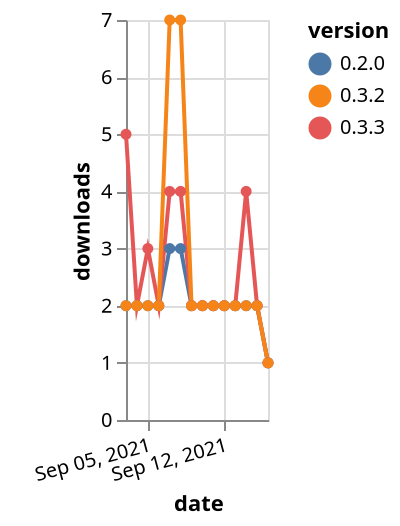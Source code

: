 {"$schema": "https://vega.github.io/schema/vega-lite/v5.json", "description": "A simple bar chart with embedded data.", "data": {"values": [{"date": "2021-09-03", "total": 2402, "delta": 2, "version": "0.2.0"}, {"date": "2021-09-04", "total": 2404, "delta": 2, "version": "0.2.0"}, {"date": "2021-09-05", "total": 2406, "delta": 2, "version": "0.2.0"}, {"date": "2021-09-06", "total": 2408, "delta": 2, "version": "0.2.0"}, {"date": "2021-09-07", "total": 2411, "delta": 3, "version": "0.2.0"}, {"date": "2021-09-08", "total": 2414, "delta": 3, "version": "0.2.0"}, {"date": "2021-09-09", "total": 2416, "delta": 2, "version": "0.2.0"}, {"date": "2021-09-10", "total": 2418, "delta": 2, "version": "0.2.0"}, {"date": "2021-09-11", "total": 2420, "delta": 2, "version": "0.2.0"}, {"date": "2021-09-12", "total": 2422, "delta": 2, "version": "0.2.0"}, {"date": "2021-09-13", "total": 2424, "delta": 2, "version": "0.2.0"}, {"date": "2021-09-14", "total": 2426, "delta": 2, "version": "0.2.0"}, {"date": "2021-09-15", "total": 2428, "delta": 2, "version": "0.2.0"}, {"date": "2021-09-16", "total": 2429, "delta": 1, "version": "0.2.0"}, {"date": "2021-09-03", "total": 362, "delta": 5, "version": "0.3.3"}, {"date": "2021-09-04", "total": 364, "delta": 2, "version": "0.3.3"}, {"date": "2021-09-05", "total": 367, "delta": 3, "version": "0.3.3"}, {"date": "2021-09-06", "total": 369, "delta": 2, "version": "0.3.3"}, {"date": "2021-09-07", "total": 373, "delta": 4, "version": "0.3.3"}, {"date": "2021-09-08", "total": 377, "delta": 4, "version": "0.3.3"}, {"date": "2021-09-09", "total": 379, "delta": 2, "version": "0.3.3"}, {"date": "2021-09-10", "total": 381, "delta": 2, "version": "0.3.3"}, {"date": "2021-09-11", "total": 383, "delta": 2, "version": "0.3.3"}, {"date": "2021-09-12", "total": 385, "delta": 2, "version": "0.3.3"}, {"date": "2021-09-13", "total": 387, "delta": 2, "version": "0.3.3"}, {"date": "2021-09-14", "total": 391, "delta": 4, "version": "0.3.3"}, {"date": "2021-09-15", "total": 393, "delta": 2, "version": "0.3.3"}, {"date": "2021-09-16", "total": 394, "delta": 1, "version": "0.3.3"}, {"date": "2021-09-03", "total": 3307, "delta": 2, "version": "0.3.2"}, {"date": "2021-09-04", "total": 3309, "delta": 2, "version": "0.3.2"}, {"date": "2021-09-05", "total": 3311, "delta": 2, "version": "0.3.2"}, {"date": "2021-09-06", "total": 3313, "delta": 2, "version": "0.3.2"}, {"date": "2021-09-07", "total": 3320, "delta": 7, "version": "0.3.2"}, {"date": "2021-09-08", "total": 3327, "delta": 7, "version": "0.3.2"}, {"date": "2021-09-09", "total": 3329, "delta": 2, "version": "0.3.2"}, {"date": "2021-09-10", "total": 3331, "delta": 2, "version": "0.3.2"}, {"date": "2021-09-11", "total": 3333, "delta": 2, "version": "0.3.2"}, {"date": "2021-09-12", "total": 3335, "delta": 2, "version": "0.3.2"}, {"date": "2021-09-13", "total": 3337, "delta": 2, "version": "0.3.2"}, {"date": "2021-09-14", "total": 3339, "delta": 2, "version": "0.3.2"}, {"date": "2021-09-15", "total": 3341, "delta": 2, "version": "0.3.2"}, {"date": "2021-09-16", "total": 3342, "delta": 1, "version": "0.3.2"}]}, "width": "container", "mark": {"type": "line", "point": {"filled": true}}, "encoding": {"x": {"field": "date", "type": "temporal", "timeUnit": "yearmonthdate", "title": "date", "axis": {"labelAngle": -15}}, "y": {"field": "delta", "type": "quantitative", "title": "downloads"}, "color": {"field": "version", "type": "nominal"}, "tooltip": {"field": "delta"}}}
